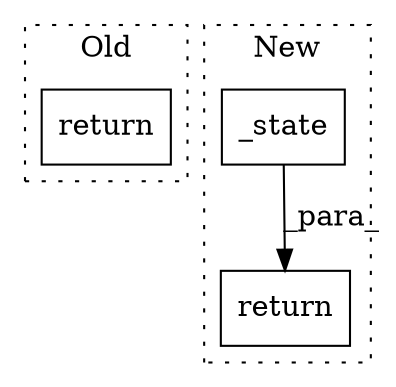 digraph G {
subgraph cluster0 {
1 [label="return" a="41" s="4637" l="7" shape="box"];
label = "Old";
style="dotted";
}
subgraph cluster1 {
2 [label="_state" a="32" s="5170" l="8" shape="box"];
3 [label="return" a="41" s="5144" l="7" shape="box"];
label = "New";
style="dotted";
}
2 -> 3 [label="_para_"];
}